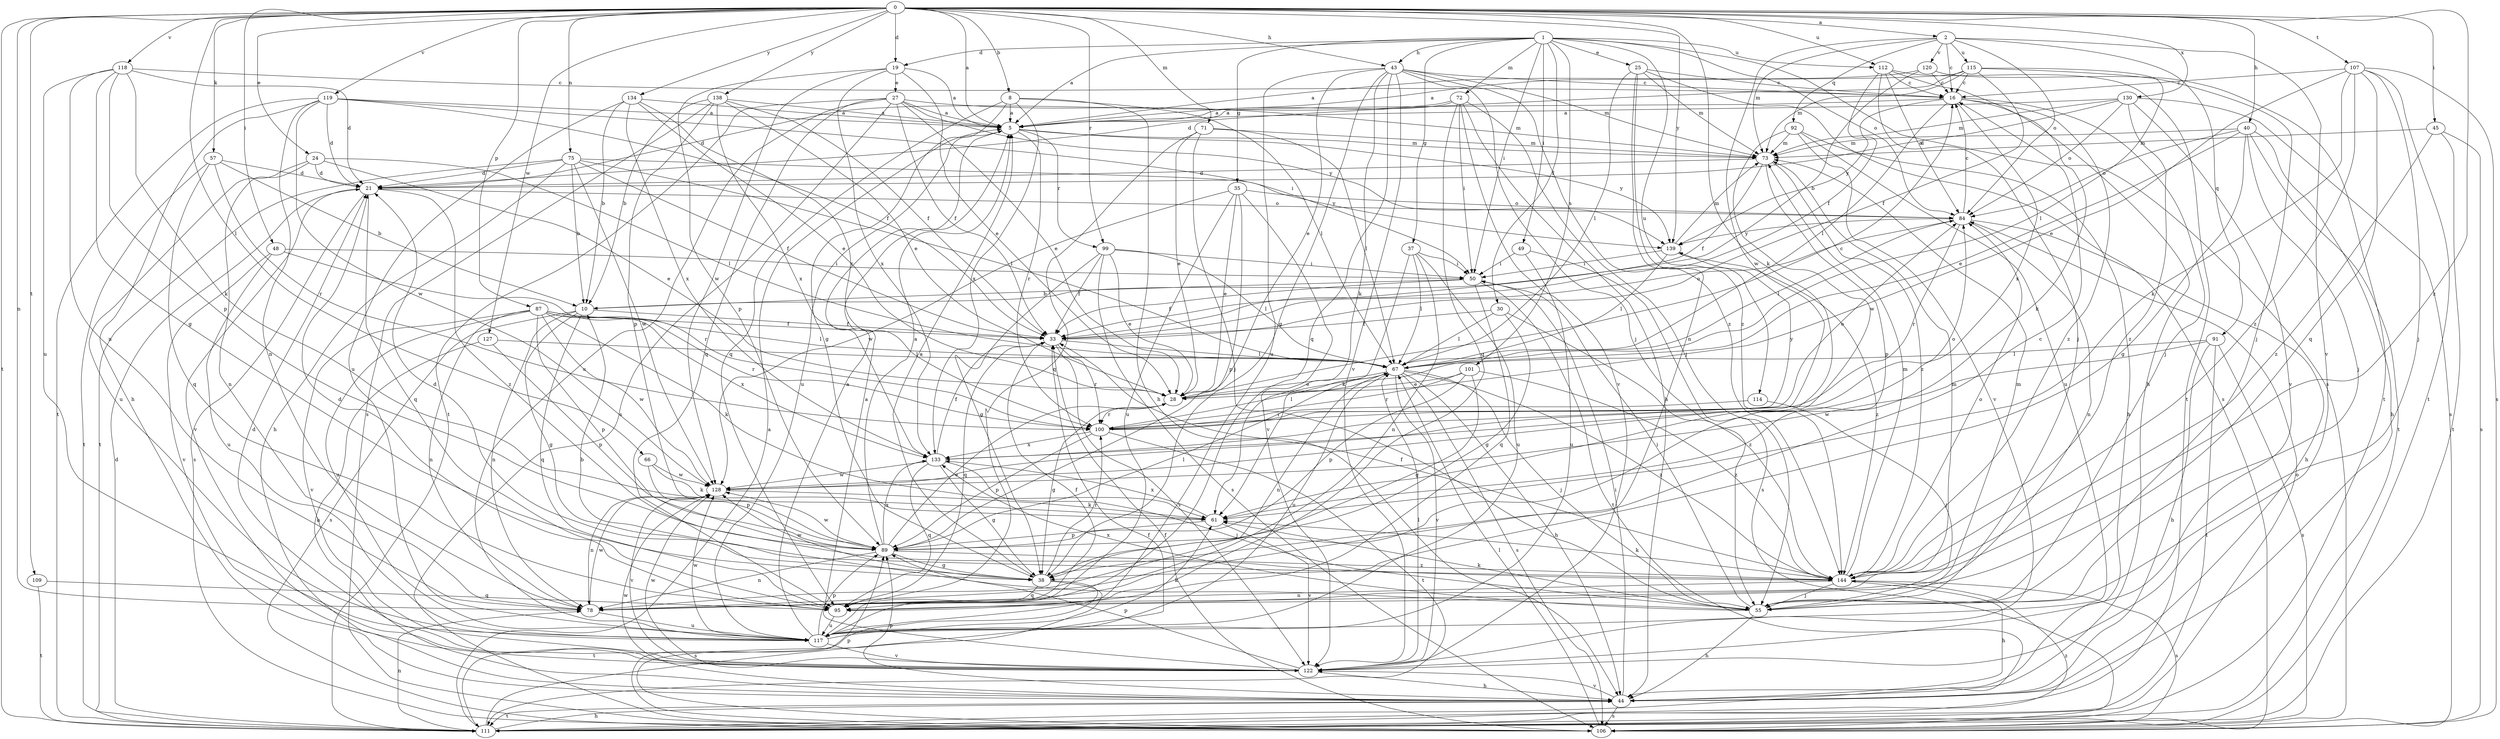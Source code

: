 strict digraph  {
0;
1;
2;
5;
8;
10;
16;
19;
21;
24;
25;
27;
28;
30;
33;
35;
37;
38;
40;
43;
44;
45;
48;
49;
50;
55;
57;
61;
66;
67;
71;
72;
73;
75;
78;
84;
87;
89;
91;
92;
95;
99;
100;
101;
106;
107;
109;
111;
112;
114;
115;
117;
118;
119;
120;
122;
127;
128;
130;
133;
134;
138;
139;
144;
0 -> 2  [label=a];
0 -> 5  [label=a];
0 -> 8  [label=b];
0 -> 19  [label=d];
0 -> 24  [label=e];
0 -> 40  [label=h];
0 -> 43  [label=h];
0 -> 45  [label=i];
0 -> 48  [label=i];
0 -> 57  [label=k];
0 -> 61  [label=k];
0 -> 66  [label=l];
0 -> 71  [label=m];
0 -> 75  [label=n];
0 -> 78  [label=n];
0 -> 87  [label=p];
0 -> 99  [label=r];
0 -> 107  [label=t];
0 -> 109  [label=t];
0 -> 111  [label=t];
0 -> 112  [label=u];
0 -> 118  [label=v];
0 -> 119  [label=v];
0 -> 127  [label=w];
0 -> 130  [label=x];
0 -> 134  [label=y];
0 -> 138  [label=y];
0 -> 139  [label=y];
0 -> 144  [label=z];
1 -> 5  [label=a];
1 -> 19  [label=d];
1 -> 25  [label=e];
1 -> 30  [label=f];
1 -> 35  [label=g];
1 -> 37  [label=g];
1 -> 43  [label=h];
1 -> 49  [label=i];
1 -> 50  [label=i];
1 -> 72  [label=m];
1 -> 84  [label=o];
1 -> 101  [label=s];
1 -> 106  [label=s];
1 -> 112  [label=u];
1 -> 114  [label=u];
2 -> 16  [label=c];
2 -> 73  [label=m];
2 -> 84  [label=o];
2 -> 91  [label=q];
2 -> 92  [label=q];
2 -> 115  [label=u];
2 -> 120  [label=v];
2 -> 122  [label=v];
2 -> 128  [label=w];
5 -> 73  [label=m];
5 -> 99  [label=r];
5 -> 100  [label=r];
5 -> 117  [label=u];
5 -> 139  [label=y];
8 -> 5  [label=a];
8 -> 38  [label=g];
8 -> 44  [label=h];
8 -> 67  [label=l];
8 -> 95  [label=q];
8 -> 133  [label=x];
10 -> 33  [label=f];
10 -> 38  [label=g];
10 -> 78  [label=n];
10 -> 95  [label=q];
10 -> 106  [label=s];
16 -> 5  [label=a];
16 -> 55  [label=j];
16 -> 61  [label=k];
16 -> 67  [label=l];
16 -> 133  [label=x];
16 -> 139  [label=y];
16 -> 144  [label=z];
19 -> 5  [label=a];
19 -> 27  [label=e];
19 -> 28  [label=e];
19 -> 89  [label=p];
19 -> 128  [label=w];
19 -> 133  [label=x];
21 -> 84  [label=o];
21 -> 95  [label=q];
21 -> 106  [label=s];
21 -> 122  [label=v];
21 -> 144  [label=z];
24 -> 21  [label=d];
24 -> 28  [label=e];
24 -> 67  [label=l];
24 -> 78  [label=n];
24 -> 117  [label=u];
25 -> 16  [label=c];
25 -> 67  [label=l];
25 -> 73  [label=m];
25 -> 78  [label=n];
25 -> 106  [label=s];
25 -> 144  [label=z];
27 -> 5  [label=a];
27 -> 28  [label=e];
27 -> 33  [label=f];
27 -> 73  [label=m];
27 -> 95  [label=q];
27 -> 106  [label=s];
27 -> 111  [label=t];
27 -> 117  [label=u];
27 -> 139  [label=y];
28 -> 16  [label=c];
28 -> 38  [label=g];
28 -> 100  [label=r];
30 -> 33  [label=f];
30 -> 38  [label=g];
30 -> 67  [label=l];
30 -> 144  [label=z];
33 -> 67  [label=l];
33 -> 84  [label=o];
33 -> 95  [label=q];
33 -> 100  [label=r];
33 -> 122  [label=v];
35 -> 28  [label=e];
35 -> 84  [label=o];
35 -> 89  [label=p];
35 -> 117  [label=u];
35 -> 122  [label=v];
35 -> 128  [label=w];
37 -> 50  [label=i];
37 -> 61  [label=k];
37 -> 67  [label=l];
37 -> 78  [label=n];
37 -> 117  [label=u];
38 -> 5  [label=a];
38 -> 16  [label=c];
38 -> 95  [label=q];
38 -> 100  [label=r];
38 -> 106  [label=s];
38 -> 111  [label=t];
38 -> 128  [label=w];
40 -> 28  [label=e];
40 -> 38  [label=g];
40 -> 44  [label=h];
40 -> 55  [label=j];
40 -> 73  [label=m];
40 -> 84  [label=o];
40 -> 111  [label=t];
43 -> 16  [label=c];
43 -> 28  [label=e];
43 -> 38  [label=g];
43 -> 55  [label=j];
43 -> 61  [label=k];
43 -> 73  [label=m];
43 -> 95  [label=q];
43 -> 117  [label=u];
43 -> 122  [label=v];
43 -> 144  [label=z];
44 -> 50  [label=i];
44 -> 89  [label=p];
44 -> 106  [label=s];
44 -> 111  [label=t];
44 -> 122  [label=v];
44 -> 128  [label=w];
45 -> 73  [label=m];
45 -> 106  [label=s];
45 -> 111  [label=t];
45 -> 144  [label=z];
48 -> 50  [label=i];
48 -> 100  [label=r];
48 -> 117  [label=u];
48 -> 122  [label=v];
49 -> 50  [label=i];
49 -> 106  [label=s];
49 -> 117  [label=u];
50 -> 10  [label=b];
50 -> 33  [label=f];
50 -> 95  [label=q];
50 -> 111  [label=t];
55 -> 10  [label=b];
55 -> 44  [label=h];
55 -> 50  [label=i];
55 -> 61  [label=k];
55 -> 73  [label=m];
55 -> 133  [label=x];
57 -> 10  [label=b];
57 -> 21  [label=d];
57 -> 95  [label=q];
57 -> 100  [label=r];
57 -> 111  [label=t];
61 -> 89  [label=p];
61 -> 122  [label=v];
61 -> 133  [label=x];
66 -> 61  [label=k];
66 -> 89  [label=p];
66 -> 128  [label=w];
67 -> 28  [label=e];
67 -> 44  [label=h];
67 -> 55  [label=j];
67 -> 78  [label=n];
67 -> 106  [label=s];
67 -> 117  [label=u];
67 -> 122  [label=v];
67 -> 144  [label=z];
71 -> 28  [label=e];
71 -> 55  [label=j];
71 -> 67  [label=l];
71 -> 73  [label=m];
71 -> 95  [label=q];
72 -> 5  [label=a];
72 -> 21  [label=d];
72 -> 44  [label=h];
72 -> 50  [label=i];
72 -> 55  [label=j];
72 -> 95  [label=q];
72 -> 122  [label=v];
73 -> 21  [label=d];
73 -> 33  [label=f];
73 -> 89  [label=p];
73 -> 144  [label=z];
75 -> 10  [label=b];
75 -> 21  [label=d];
75 -> 33  [label=f];
75 -> 44  [label=h];
75 -> 67  [label=l];
75 -> 111  [label=t];
75 -> 128  [label=w];
75 -> 139  [label=y];
78 -> 73  [label=m];
78 -> 117  [label=u];
78 -> 128  [label=w];
84 -> 16  [label=c];
84 -> 44  [label=h];
84 -> 67  [label=l];
84 -> 78  [label=n];
84 -> 100  [label=r];
84 -> 139  [label=y];
87 -> 33  [label=f];
87 -> 61  [label=k];
87 -> 67  [label=l];
87 -> 78  [label=n];
87 -> 89  [label=p];
87 -> 100  [label=r];
87 -> 117  [label=u];
87 -> 122  [label=v];
87 -> 128  [label=w];
87 -> 133  [label=x];
89 -> 5  [label=a];
89 -> 28  [label=e];
89 -> 38  [label=g];
89 -> 67  [label=l];
89 -> 78  [label=n];
89 -> 128  [label=w];
89 -> 133  [label=x];
89 -> 144  [label=z];
91 -> 44  [label=h];
91 -> 67  [label=l];
91 -> 106  [label=s];
91 -> 111  [label=t];
91 -> 128  [label=w];
92 -> 44  [label=h];
92 -> 73  [label=m];
92 -> 117  [label=u];
92 -> 122  [label=v];
92 -> 128  [label=w];
95 -> 21  [label=d];
95 -> 117  [label=u];
99 -> 28  [label=e];
99 -> 33  [label=f];
99 -> 38  [label=g];
99 -> 50  [label=i];
99 -> 67  [label=l];
99 -> 106  [label=s];
100 -> 67  [label=l];
100 -> 84  [label=o];
100 -> 89  [label=p];
100 -> 111  [label=t];
100 -> 133  [label=x];
100 -> 139  [label=y];
101 -> 28  [label=e];
101 -> 38  [label=g];
101 -> 89  [label=p];
101 -> 100  [label=r];
101 -> 144  [label=z];
106 -> 33  [label=f];
106 -> 67  [label=l];
106 -> 89  [label=p];
107 -> 16  [label=c];
107 -> 28  [label=e];
107 -> 55  [label=j];
107 -> 61  [label=k];
107 -> 95  [label=q];
107 -> 106  [label=s];
107 -> 111  [label=t];
107 -> 144  [label=z];
109 -> 95  [label=q];
109 -> 111  [label=t];
111 -> 5  [label=a];
111 -> 21  [label=d];
111 -> 33  [label=f];
111 -> 44  [label=h];
111 -> 78  [label=n];
111 -> 84  [label=o];
111 -> 144  [label=z];
112 -> 16  [label=c];
112 -> 33  [label=f];
112 -> 44  [label=h];
112 -> 55  [label=j];
112 -> 84  [label=o];
112 -> 111  [label=t];
114 -> 55  [label=j];
114 -> 100  [label=r];
115 -> 5  [label=a];
115 -> 16  [label=c];
115 -> 21  [label=d];
115 -> 33  [label=f];
115 -> 55  [label=j];
115 -> 67  [label=l];
115 -> 73  [label=m];
117 -> 5  [label=a];
117 -> 33  [label=f];
117 -> 61  [label=k];
117 -> 89  [label=p];
117 -> 122  [label=v];
117 -> 128  [label=w];
118 -> 16  [label=c];
118 -> 21  [label=d];
118 -> 38  [label=g];
118 -> 61  [label=k];
118 -> 78  [label=n];
118 -> 89  [label=p];
118 -> 117  [label=u];
119 -> 5  [label=a];
119 -> 21  [label=d];
119 -> 33  [label=f];
119 -> 44  [label=h];
119 -> 50  [label=i];
119 -> 78  [label=n];
119 -> 111  [label=t];
119 -> 128  [label=w];
120 -> 5  [label=a];
120 -> 10  [label=b];
120 -> 16  [label=c];
120 -> 111  [label=t];
122 -> 5  [label=a];
122 -> 21  [label=d];
122 -> 44  [label=h];
122 -> 67  [label=l];
122 -> 89  [label=p];
122 -> 128  [label=w];
127 -> 44  [label=h];
127 -> 67  [label=l];
127 -> 89  [label=p];
128 -> 61  [label=k];
128 -> 78  [label=n];
128 -> 122  [label=v];
130 -> 5  [label=a];
130 -> 21  [label=d];
130 -> 73  [label=m];
130 -> 84  [label=o];
130 -> 106  [label=s];
130 -> 122  [label=v];
130 -> 144  [label=z];
133 -> 33  [label=f];
133 -> 38  [label=g];
133 -> 55  [label=j];
133 -> 84  [label=o];
133 -> 95  [label=q];
133 -> 128  [label=w];
134 -> 5  [label=a];
134 -> 10  [label=b];
134 -> 28  [label=e];
134 -> 100  [label=r];
134 -> 117  [label=u];
134 -> 133  [label=x];
138 -> 5  [label=a];
138 -> 10  [label=b];
138 -> 28  [label=e];
138 -> 33  [label=f];
138 -> 89  [label=p];
138 -> 106  [label=s];
138 -> 133  [label=x];
139 -> 50  [label=i];
139 -> 67  [label=l];
139 -> 73  [label=m];
139 -> 144  [label=z];
144 -> 21  [label=d];
144 -> 33  [label=f];
144 -> 44  [label=h];
144 -> 55  [label=j];
144 -> 61  [label=k];
144 -> 73  [label=m];
144 -> 78  [label=n];
144 -> 84  [label=o];
144 -> 106  [label=s];
}
